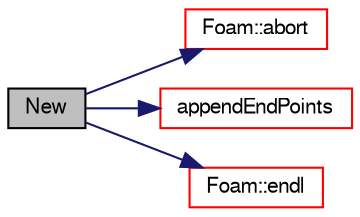 digraph "New"
{
  bgcolor="transparent";
  edge [fontname="FreeSans",fontsize="10",labelfontname="FreeSans",labelfontsize="10"];
  node [fontname="FreeSans",fontsize="10",shape=record];
  rankdir="LR";
  Node126 [label="New",height=0.2,width=0.4,color="black", fillcolor="grey75", style="filled", fontcolor="black"];
  Node126 -> Node127 [color="midnightblue",fontsize="10",style="solid",fontname="FreeSans"];
  Node127 [label="Foam::abort",height=0.2,width=0.4,color="red",URL="$a21124.html#a447107a607d03e417307c203fa5fb44b"];
  Node126 -> Node170 [color="midnightblue",fontsize="10",style="solid",fontname="FreeSans"];
  Node170 [label="appendEndPoints",height=0.2,width=0.4,color="red",URL="$a24738.html#ac0a9dbfab1e0fa4535c2e18ea9a7fc3b",tooltip="Return a complete point field by appending the start/end points. "];
  Node126 -> Node144 [color="midnightblue",fontsize="10",style="solid",fontname="FreeSans"];
  Node144 [label="Foam::endl",height=0.2,width=0.4,color="red",URL="$a21124.html#a2db8fe02a0d3909e9351bb4275b23ce4",tooltip="Add newline and flush stream. "];
}
